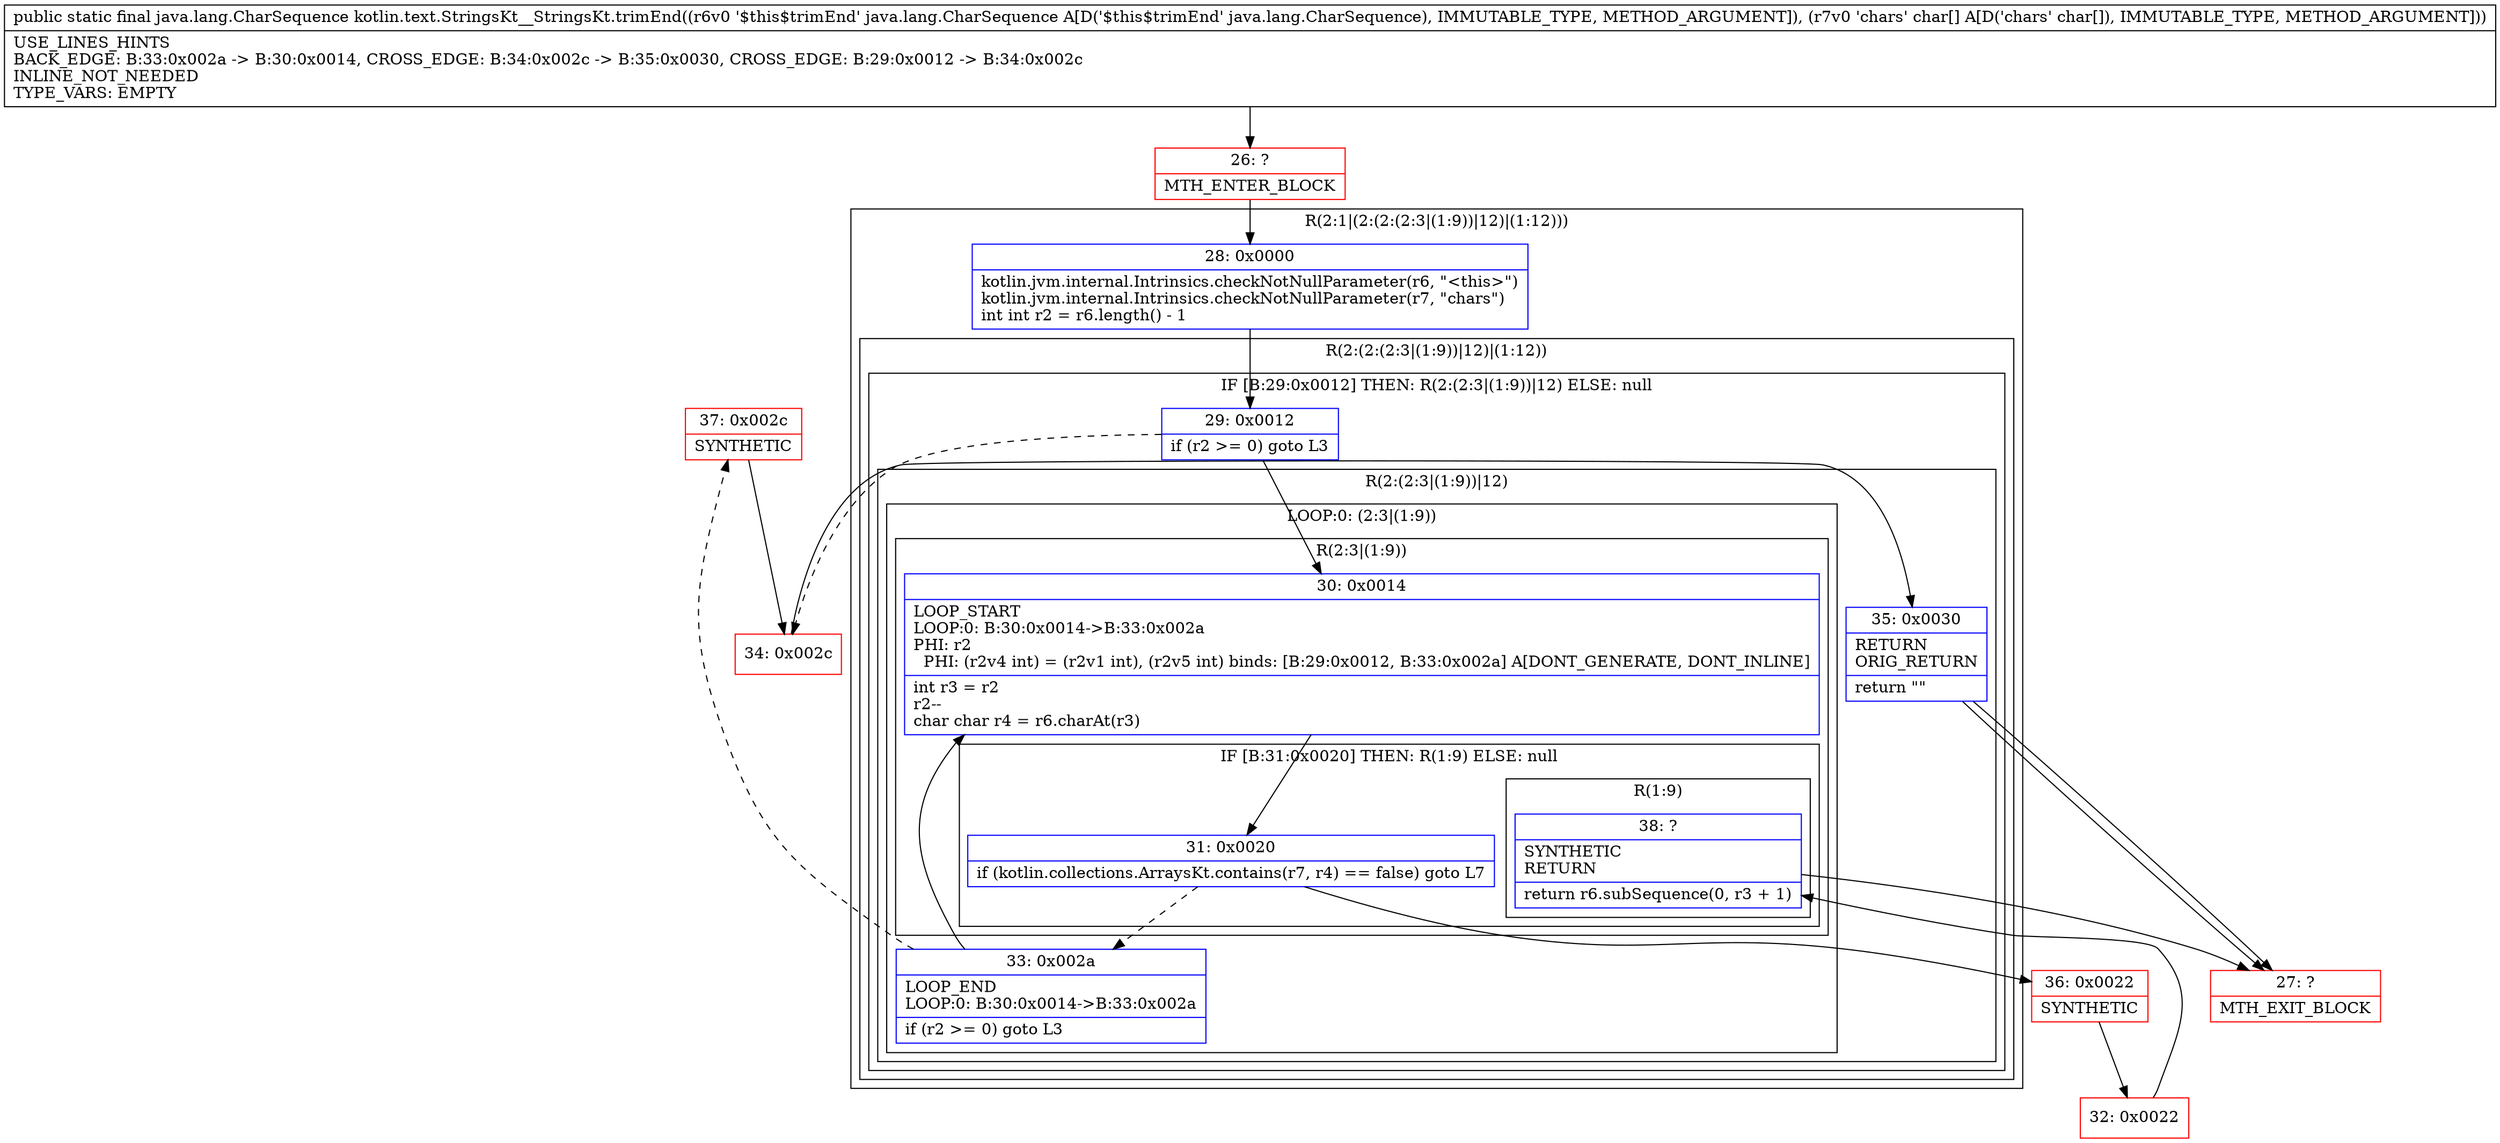 digraph "CFG forkotlin.text.StringsKt__StringsKt.trimEnd(Ljava\/lang\/CharSequence;[C)Ljava\/lang\/CharSequence;" {
subgraph cluster_Region_157755689 {
label = "R(2:1|(2:(2:(2:3|(1:9))|12)|(1:12)))";
node [shape=record,color=blue];
Node_28 [shape=record,label="{28\:\ 0x0000|kotlin.jvm.internal.Intrinsics.checkNotNullParameter(r6, \"\<this\>\")\lkotlin.jvm.internal.Intrinsics.checkNotNullParameter(r7, \"chars\")\lint int r2 = r6.length() \- 1\l}"];
subgraph cluster_Region_1314371715 {
label = "R(2:(2:(2:3|(1:9))|12)|(1:12))";
node [shape=record,color=blue];
subgraph cluster_IfRegion_1115406705 {
label = "IF [B:29:0x0012] THEN: R(2:(2:3|(1:9))|12) ELSE: null";
node [shape=record,color=blue];
Node_29 [shape=record,label="{29\:\ 0x0012|if (r2 \>= 0) goto L3\l}"];
subgraph cluster_Region_1111184714 {
label = "R(2:(2:3|(1:9))|12)";
node [shape=record,color=blue];
subgraph cluster_LoopRegion_1705366593 {
label = "LOOP:0: (2:3|(1:9))";
node [shape=record,color=blue];
Node_33 [shape=record,label="{33\:\ 0x002a|LOOP_END\lLOOP:0: B:30:0x0014\-\>B:33:0x002a\l|if (r2 \>= 0) goto L3\l}"];
subgraph cluster_Region_1240408403 {
label = "R(2:3|(1:9))";
node [shape=record,color=blue];
Node_30 [shape=record,label="{30\:\ 0x0014|LOOP_START\lLOOP:0: B:30:0x0014\-\>B:33:0x002a\lPHI: r2 \l  PHI: (r2v4 int) = (r2v1 int), (r2v5 int) binds: [B:29:0x0012, B:33:0x002a] A[DONT_GENERATE, DONT_INLINE]\l|int r3 = r2\lr2\-\-\lchar char r4 = r6.charAt(r3)\l}"];
subgraph cluster_IfRegion_1701761520 {
label = "IF [B:31:0x0020] THEN: R(1:9) ELSE: null";
node [shape=record,color=blue];
Node_31 [shape=record,label="{31\:\ 0x0020|if (kotlin.collections.ArraysKt.contains(r7, r4) == false) goto L7\l}"];
subgraph cluster_Region_1429968829 {
label = "R(1:9)";
node [shape=record,color=blue];
Node_38 [shape=record,label="{38\:\ ?|SYNTHETIC\lRETURN\l|return r6.subSequence(0, r3 + 1)\l}"];
}
}
}
}
Node_35 [shape=record,label="{35\:\ 0x0030|RETURN\lORIG_RETURN\l|return \"\"\l}"];
}
}
subgraph cluster_Region_105198833 {
label = "R(1:12)";
node [shape=record,color=blue];
Node_35 [shape=record,label="{35\:\ 0x0030|RETURN\lORIG_RETURN\l|return \"\"\l}"];
}
}
}
Node_26 [shape=record,color=red,label="{26\:\ ?|MTH_ENTER_BLOCK\l}"];
Node_37 [shape=record,color=red,label="{37\:\ 0x002c|SYNTHETIC\l}"];
Node_36 [shape=record,color=red,label="{36\:\ 0x0022|SYNTHETIC\l}"];
Node_32 [shape=record,color=red,label="{32\:\ 0x0022}"];
Node_27 [shape=record,color=red,label="{27\:\ ?|MTH_EXIT_BLOCK\l}"];
Node_34 [shape=record,color=red,label="{34\:\ 0x002c}"];
MethodNode[shape=record,label="{public static final java.lang.CharSequence kotlin.text.StringsKt__StringsKt.trimEnd((r6v0 '$this$trimEnd' java.lang.CharSequence A[D('$this$trimEnd' java.lang.CharSequence), IMMUTABLE_TYPE, METHOD_ARGUMENT]), (r7v0 'chars' char[] A[D('chars' char[]), IMMUTABLE_TYPE, METHOD_ARGUMENT]))  | USE_LINES_HINTS\lBACK_EDGE: B:33:0x002a \-\> B:30:0x0014, CROSS_EDGE: B:34:0x002c \-\> B:35:0x0030, CROSS_EDGE: B:29:0x0012 \-\> B:34:0x002c\lINLINE_NOT_NEEDED\lTYPE_VARS: EMPTY\l}"];
MethodNode -> Node_26;Node_28 -> Node_29;
Node_29 -> Node_30;
Node_29 -> Node_34[style=dashed];
Node_33 -> Node_30;
Node_33 -> Node_37[style=dashed];
Node_30 -> Node_31;
Node_31 -> Node_33[style=dashed];
Node_31 -> Node_36;
Node_38 -> Node_27;
Node_35 -> Node_27;
Node_35 -> Node_27;
Node_26 -> Node_28;
Node_37 -> Node_34;
Node_36 -> Node_32;
Node_32 -> Node_38;
Node_34 -> Node_35;
}

